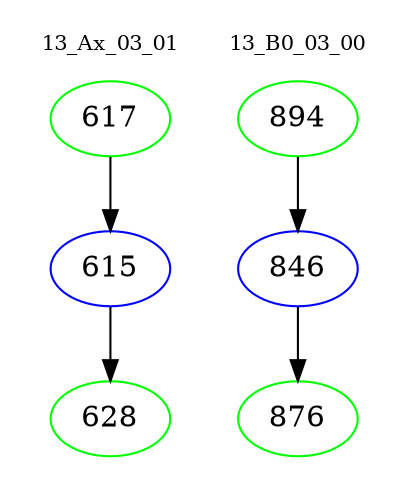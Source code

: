 digraph{
subgraph cluster_0 {
color = white
label = "13_Ax_03_01";
fontsize=10;
T0_617 [label="617", color="green"]
T0_617 -> T0_615 [color="black"]
T0_615 [label="615", color="blue"]
T0_615 -> T0_628 [color="black"]
T0_628 [label="628", color="green"]
}
subgraph cluster_1 {
color = white
label = "13_B0_03_00";
fontsize=10;
T1_894 [label="894", color="green"]
T1_894 -> T1_846 [color="black"]
T1_846 [label="846", color="blue"]
T1_846 -> T1_876 [color="black"]
T1_876 [label="876", color="green"]
}
}
